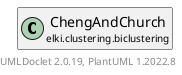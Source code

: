 @startuml
    remove .*\.(Instance|Par|Parameterizer|Factory)$
    set namespaceSeparator none
    hide empty fields
    hide empty methods

    class "<size:14>ChengAndChurch.Par\n<size:10>elki.clustering.biclustering" as elki.clustering.biclustering.ChengAndChurch.Par {
        {static} +DIST_ID: OptionID
        {static} +RANDOM_ID: OptionID
        {static} +DELTA_ID: OptionID
        {static} +ALPHA_ID: OptionID
        {static} +N_ID: OptionID
        -delta: double
        -alpha: double
        -n: int
        -dist: Distribution
        -rnd: RandomFactory
        +configure(Parameterization): void
        +make(): ChengAndChurch
    }

    interface "<size:14>Parameterizer\n<size:10>elki.utilities.optionhandling" as elki.utilities.optionhandling.Parameterizer [[../../utilities/optionhandling/Parameterizer.html]] {
        {abstract} +make(): Object
    }
    class "<size:14>ChengAndChurch\n<size:10>elki.clustering.biclustering" as elki.clustering.biclustering.ChengAndChurch [[ChengAndChurch.html]]

    elki.utilities.optionhandling.Parameterizer <|.. elki.clustering.biclustering.ChengAndChurch.Par
    elki.clustering.biclustering.ChengAndChurch +-- elki.clustering.biclustering.ChengAndChurch.Par

    center footer UMLDoclet 2.0.19, PlantUML 1.2022.8
@enduml
